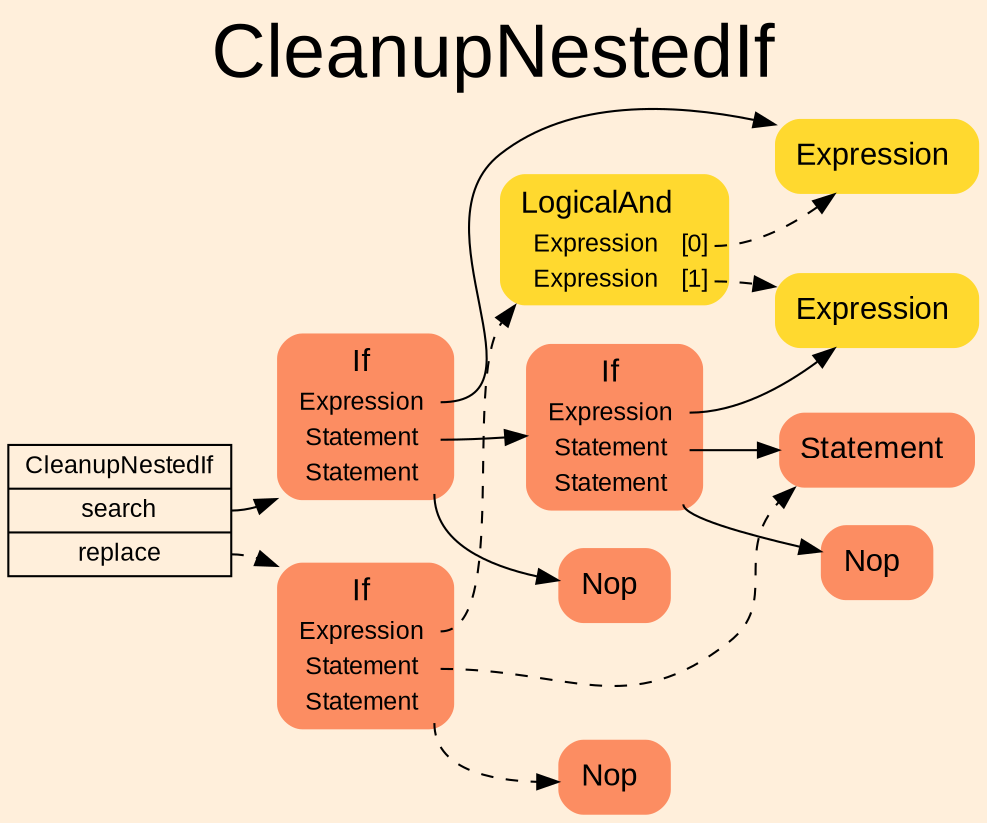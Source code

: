 digraph "CleanupNestedIf" {
label = "CleanupNestedIf"
labelloc = t
fontsize = "36"
graph [
    rankdir = "LR"
    ranksep = 0.3
    bgcolor = antiquewhite1
    color = black
    fontcolor = black
    fontname = "Arial"
];
node [
    fontname = "Arial"
];
edge [
    fontname = "Arial"
];

// -------------------- transformation figure --------------------
"CR#P94-0" [
    shape = "record"
    fillcolor = antiquewhite1
    label = "<fixed> CleanupNestedIf | <port0> search | <port1> replace"
    style = "filled"
    fontsize = "12"
    color = black
    fontcolor = black
];

"#B-2-1808" [
    shape = "plaintext"
    fillcolor = "/set28/2"
    label = <<TABLE BORDER="0" CELLBORDER="0" CELLSPACING="0">
     <TR><TD><FONT POINT-SIZE="15.0">If</FONT></TD><TD></TD></TR>
     <TR><TD>Expression</TD><TD PORT="port0"></TD></TR>
     <TR><TD>Statement</TD><TD PORT="port1"></TD></TR>
     <TR><TD>Statement</TD><TD PORT="port2"></TD></TR>
    </TABLE>>
    style = "rounded,filled"
    fontsize = "12"
];

"#B-2-1816" [
    shape = "plaintext"
    fillcolor = "/set28/6"
    label = <<TABLE BORDER="0" CELLBORDER="0" CELLSPACING="0">
     <TR><TD><FONT POINT-SIZE="15.0">Expression</FONT></TD><TD></TD></TR>
    </TABLE>>
    style = "rounded,filled"
    fontsize = "12"
];

"#B-2-1809" [
    shape = "plaintext"
    fillcolor = "/set28/2"
    label = <<TABLE BORDER="0" CELLBORDER="0" CELLSPACING="0">
     <TR><TD><FONT POINT-SIZE="15.0">If</FONT></TD><TD></TD></TR>
     <TR><TD>Expression</TD><TD PORT="port0"></TD></TR>
     <TR><TD>Statement</TD><TD PORT="port1"></TD></TR>
     <TR><TD>Statement</TD><TD PORT="port2"></TD></TR>
    </TABLE>>
    style = "rounded,filled"
    fontsize = "12"
];

"#B-2-1815" [
    shape = "plaintext"
    fillcolor = "/set28/6"
    label = <<TABLE BORDER="0" CELLBORDER="0" CELLSPACING="0">
     <TR><TD><FONT POINT-SIZE="15.0">Expression</FONT></TD><TD></TD></TR>
    </TABLE>>
    style = "rounded,filled"
    fontsize = "12"
];

"#B-2-1811" [
    shape = "plaintext"
    fillcolor = "/set28/2"
    label = <<TABLE BORDER="0" CELLBORDER="0" CELLSPACING="0">
     <TR><TD><FONT POINT-SIZE="15.0">Statement</FONT></TD><TD></TD></TR>
    </TABLE>>
    style = "rounded,filled"
    fontsize = "12"
];

"#B-2-1812" [
    shape = "plaintext"
    fillcolor = "/set28/2"
    label = <<TABLE BORDER="0" CELLBORDER="0" CELLSPACING="0">
     <TR><TD><FONT POINT-SIZE="15.0">Nop</FONT></TD><TD></TD></TR>
    </TABLE>>
    style = "rounded,filled"
    fontsize = "12"
];

"#B-2-1813" [
    shape = "plaintext"
    fillcolor = "/set28/2"
    label = <<TABLE BORDER="0" CELLBORDER="0" CELLSPACING="0">
     <TR><TD><FONT POINT-SIZE="15.0">Nop</FONT></TD><TD></TD></TR>
    </TABLE>>
    style = "rounded,filled"
    fontsize = "12"
];

"#B-2-1810" [
    shape = "plaintext"
    fillcolor = "/set28/2"
    label = <<TABLE BORDER="0" CELLBORDER="0" CELLSPACING="0">
     <TR><TD><FONT POINT-SIZE="15.0">If</FONT></TD><TD></TD></TR>
     <TR><TD>Expression</TD><TD PORT="port0"></TD></TR>
     <TR><TD>Statement</TD><TD PORT="port1"></TD></TR>
     <TR><TD>Statement</TD><TD PORT="port2"></TD></TR>
    </TABLE>>
    style = "rounded,filled"
    fontsize = "12"
];

"#B-2-1817" [
    shape = "plaintext"
    fillcolor = "/set28/6"
    label = <<TABLE BORDER="0" CELLBORDER="0" CELLSPACING="0">
     <TR><TD><FONT POINT-SIZE="15.0">LogicalAnd</FONT></TD><TD></TD></TR>
     <TR><TD>Expression</TD><TD PORT="port0">[0]</TD></TR>
     <TR><TD>Expression</TD><TD PORT="port1">[1]</TD></TR>
    </TABLE>>
    style = "rounded,filled"
    fontsize = "12"
];

"#B-2-1814" [
    shape = "plaintext"
    fillcolor = "/set28/2"
    label = <<TABLE BORDER="0" CELLBORDER="0" CELLSPACING="0">
     <TR><TD><FONT POINT-SIZE="15.0">Nop</FONT></TD><TD></TD></TR>
    </TABLE>>
    style = "rounded,filled"
    fontsize = "12"
];


// -------------------- links --------------------
// links for block CR#P94-0
"CR#P94-0":port0 -> "#B-2-1808" [
    color = black
    fontcolor = black
];

"CR#P94-0":port1 -> "#B-2-1810" [
    style="dashed"
    color = black
    fontcolor = black
];

// links for block #B-2-1808
"#B-2-1808":port0 -> "#B-2-1816" [
    color = black
    fontcolor = black
];

"#B-2-1808":port1 -> "#B-2-1809" [
    color = black
    fontcolor = black
];

"#B-2-1808":port2 -> "#B-2-1813" [
    color = black
    fontcolor = black
];

// links for block #B-2-1816
// links for block #B-2-1809
"#B-2-1809":port0 -> "#B-2-1815" [
    color = black
    fontcolor = black
];

"#B-2-1809":port1 -> "#B-2-1811" [
    color = black
    fontcolor = black
];

"#B-2-1809":port2 -> "#B-2-1812" [
    color = black
    fontcolor = black
];

// links for block #B-2-1815
// links for block #B-2-1811
// links for block #B-2-1812
// links for block #B-2-1813
// links for block #B-2-1810
"#B-2-1810":port0 -> "#B-2-1817" [
    style="dashed"
    color = black
    fontcolor = black
];

"#B-2-1810":port1 -> "#B-2-1811" [
    style="dashed"
    color = black
    fontcolor = black
];

"#B-2-1810":port2 -> "#B-2-1814" [
    style="dashed"
    color = black
    fontcolor = black
];

// links for block #B-2-1817
"#B-2-1817":port0 -> "#B-2-1816" [
    style="dashed"
    color = black
    fontcolor = black
];

"#B-2-1817":port1 -> "#B-2-1815" [
    style="dashed"
    color = black
    fontcolor = black
];

// links for block #B-2-1814
}
